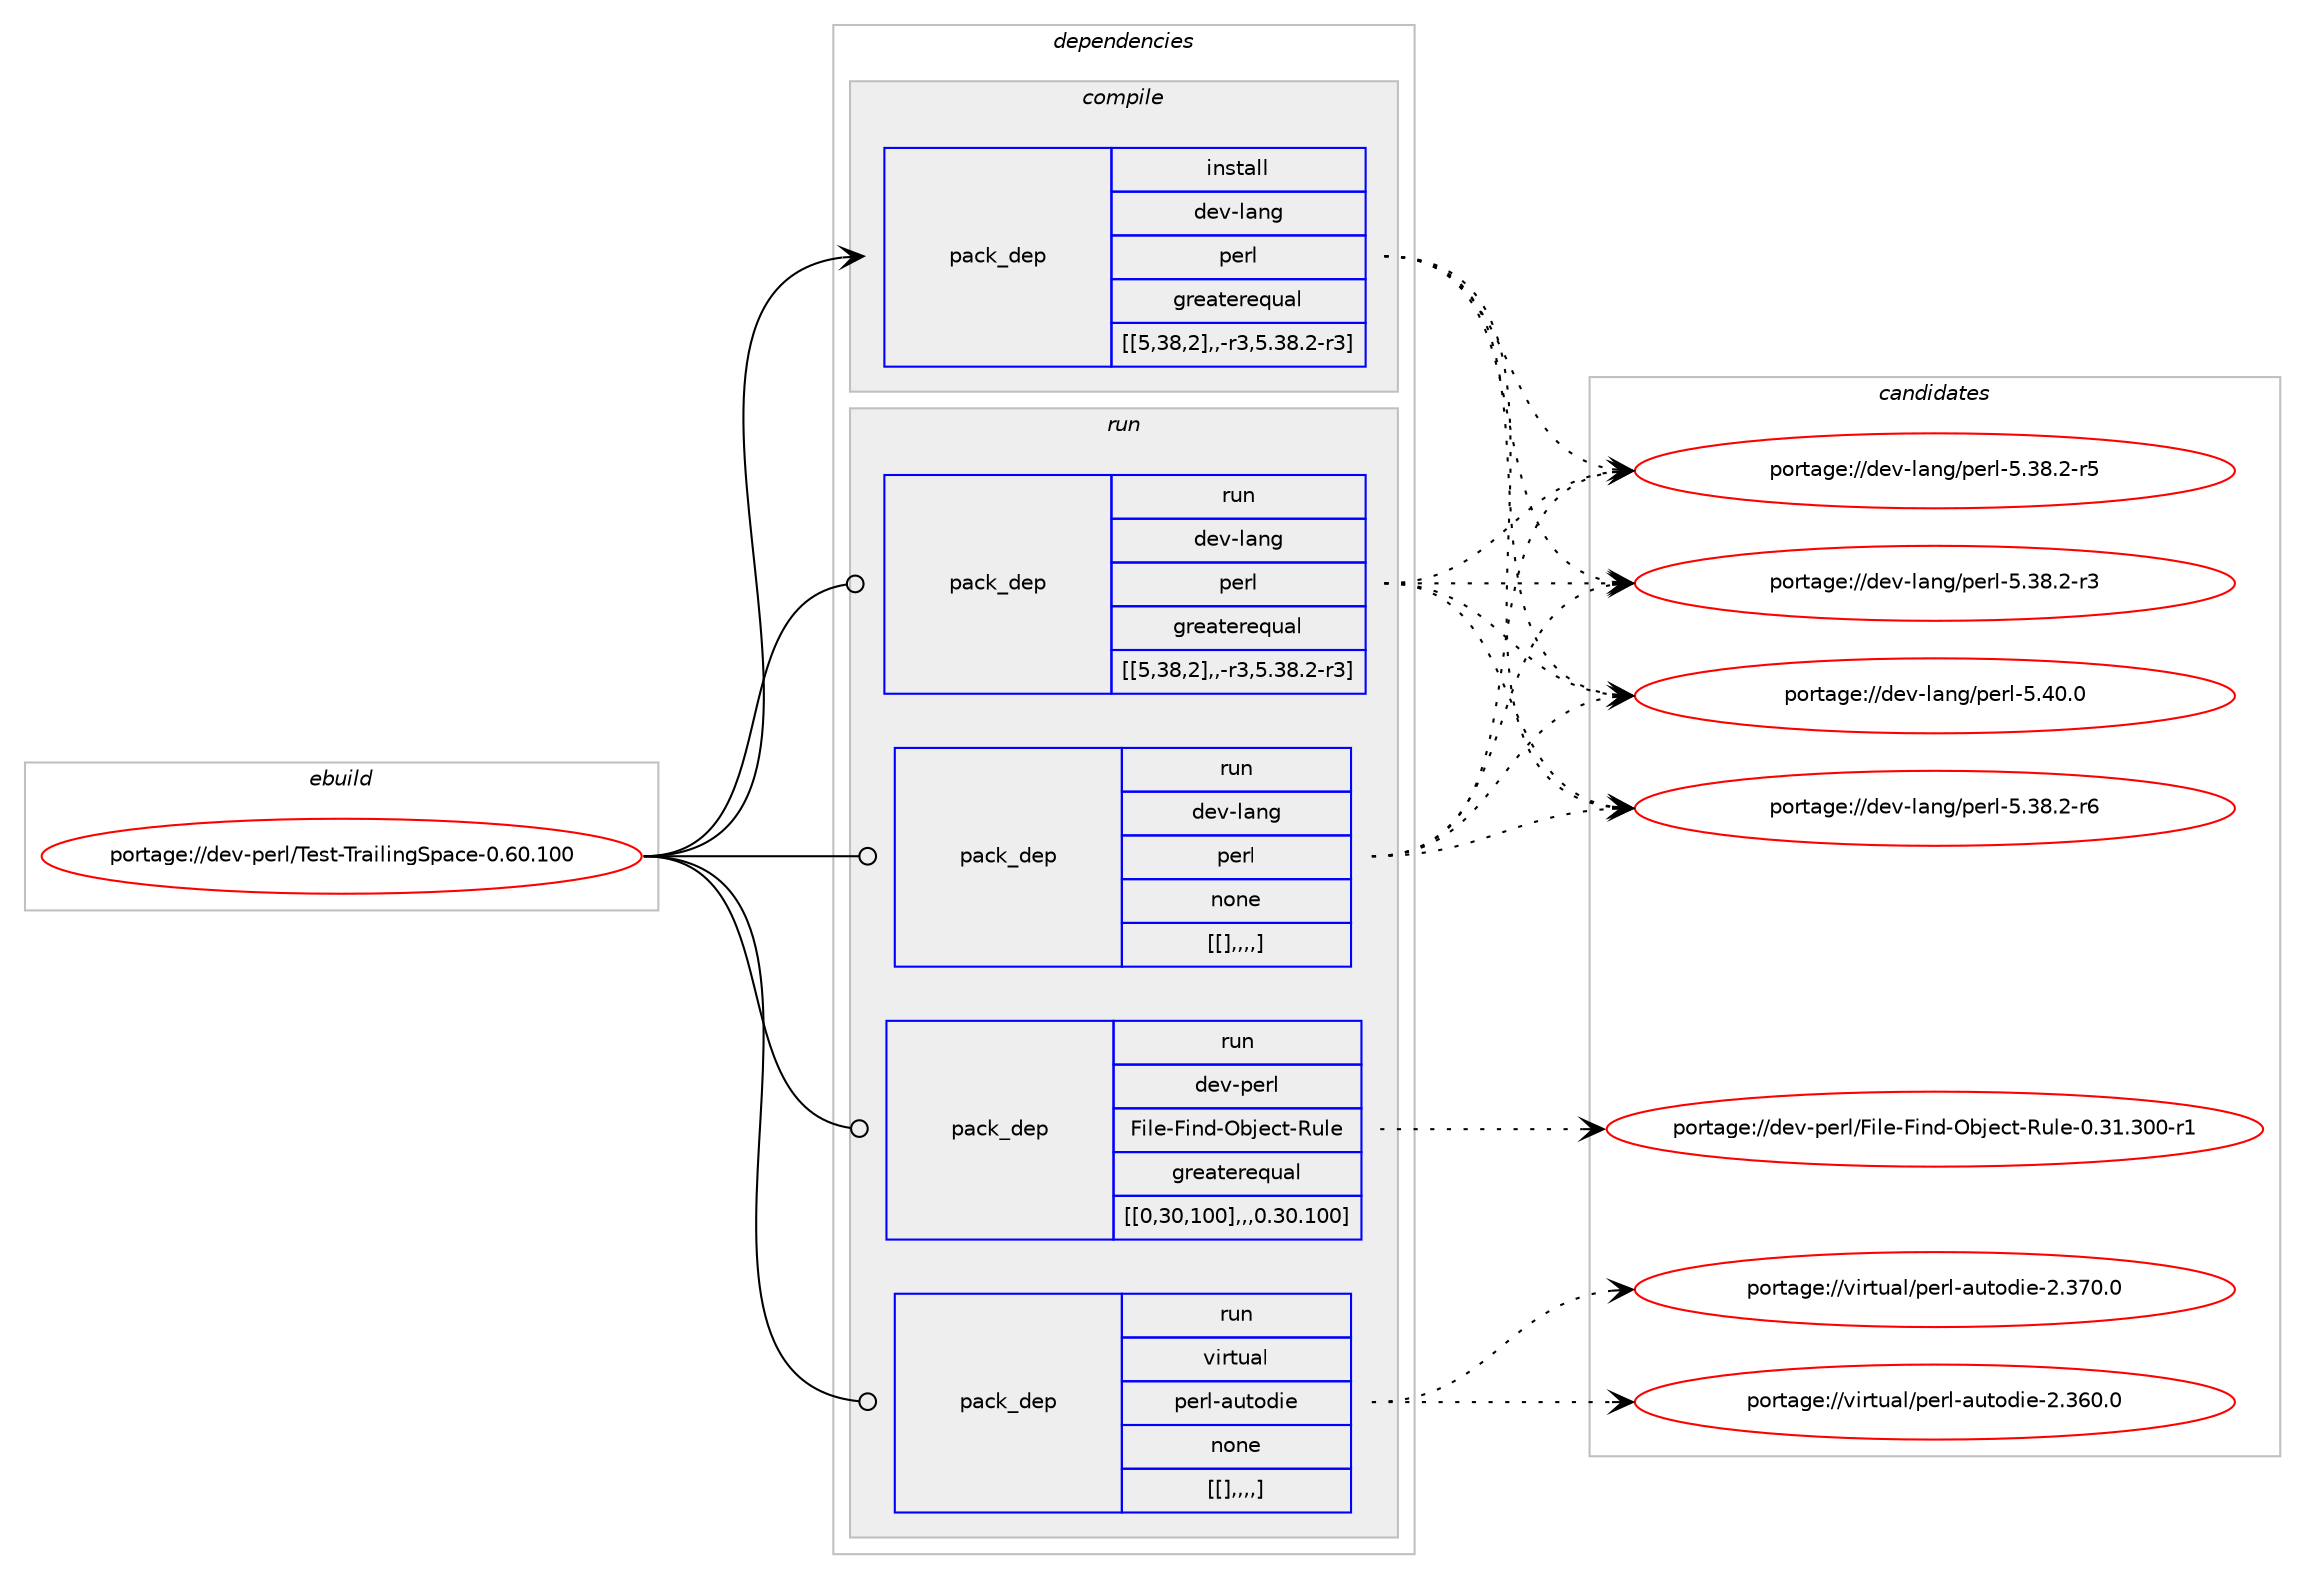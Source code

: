 digraph prolog {

# *************
# Graph options
# *************

newrank=true;
concentrate=true;
compound=true;
graph [rankdir=LR,fontname=Helvetica,fontsize=10,ranksep=1.5];#, ranksep=2.5, nodesep=0.2];
edge  [arrowhead=vee];
node  [fontname=Helvetica,fontsize=10];

# **********
# The ebuild
# **********

subgraph cluster_leftcol {
color=gray;
label=<<i>ebuild</i>>;
id [label="portage://dev-perl/Test-TrailingSpace-0.60.100", color=red, width=4, href="../dev-perl/Test-TrailingSpace-0.60.100.svg"];
}

# ****************
# The dependencies
# ****************

subgraph cluster_midcol {
color=gray;
label=<<i>dependencies</i>>;
subgraph cluster_compile {
fillcolor="#eeeeee";
style=filled;
label=<<i>compile</i>>;
subgraph pack109371 {
dependency142663 [label=<<TABLE BORDER="0" CELLBORDER="1" CELLSPACING="0" CELLPADDING="4" WIDTH="220"><TR><TD ROWSPAN="6" CELLPADDING="30">pack_dep</TD></TR><TR><TD WIDTH="110">install</TD></TR><TR><TD>dev-lang</TD></TR><TR><TD>perl</TD></TR><TR><TD>greaterequal</TD></TR><TR><TD>[[5,38,2],,-r3,5.38.2-r3]</TD></TR></TABLE>>, shape=none, color=blue];
}
id:e -> dependency142663:w [weight=20,style="solid",arrowhead="vee"];
}
subgraph cluster_compileandrun {
fillcolor="#eeeeee";
style=filled;
label=<<i>compile and run</i>>;
}
subgraph cluster_run {
fillcolor="#eeeeee";
style=filled;
label=<<i>run</i>>;
subgraph pack109382 {
dependency142669 [label=<<TABLE BORDER="0" CELLBORDER="1" CELLSPACING="0" CELLPADDING="4" WIDTH="220"><TR><TD ROWSPAN="6" CELLPADDING="30">pack_dep</TD></TR><TR><TD WIDTH="110">run</TD></TR><TR><TD>dev-lang</TD></TR><TR><TD>perl</TD></TR><TR><TD>greaterequal</TD></TR><TR><TD>[[5,38,2],,-r3,5.38.2-r3]</TD></TR></TABLE>>, shape=none, color=blue];
}
id:e -> dependency142669:w [weight=20,style="solid",arrowhead="odot"];
subgraph pack109384 {
dependency142675 [label=<<TABLE BORDER="0" CELLBORDER="1" CELLSPACING="0" CELLPADDING="4" WIDTH="220"><TR><TD ROWSPAN="6" CELLPADDING="30">pack_dep</TD></TR><TR><TD WIDTH="110">run</TD></TR><TR><TD>dev-lang</TD></TR><TR><TD>perl</TD></TR><TR><TD>none</TD></TR><TR><TD>[[],,,,]</TD></TR></TABLE>>, shape=none, color=blue];
}
id:e -> dependency142675:w [weight=20,style="solid",arrowhead="odot"];
subgraph pack109396 {
dependency142705 [label=<<TABLE BORDER="0" CELLBORDER="1" CELLSPACING="0" CELLPADDING="4" WIDTH="220"><TR><TD ROWSPAN="6" CELLPADDING="30">pack_dep</TD></TR><TR><TD WIDTH="110">run</TD></TR><TR><TD>dev-perl</TD></TR><TR><TD>File-Find-Object-Rule</TD></TR><TR><TD>greaterequal</TD></TR><TR><TD>[[0,30,100],,,0.30.100]</TD></TR></TABLE>>, shape=none, color=blue];
}
id:e -> dependency142705:w [weight=20,style="solid",arrowhead="odot"];
subgraph pack109417 {
dependency142716 [label=<<TABLE BORDER="0" CELLBORDER="1" CELLSPACING="0" CELLPADDING="4" WIDTH="220"><TR><TD ROWSPAN="6" CELLPADDING="30">pack_dep</TD></TR><TR><TD WIDTH="110">run</TD></TR><TR><TD>virtual</TD></TR><TR><TD>perl-autodie</TD></TR><TR><TD>none</TD></TR><TR><TD>[[],,,,]</TD></TR></TABLE>>, shape=none, color=blue];
}
id:e -> dependency142716:w [weight=20,style="solid",arrowhead="odot"];
}
}

# **************
# The candidates
# **************

subgraph cluster_choices {
rank=same;
color=gray;
label=<<i>candidates</i>>;

subgraph choice109351 {
color=black;
nodesep=1;
choice10010111845108971101034711210111410845534652484648 [label="portage://dev-lang/perl-5.40.0", color=red, width=4,href="../dev-lang/perl-5.40.0.svg"];
choice100101118451089711010347112101114108455346515646504511454 [label="portage://dev-lang/perl-5.38.2-r6", color=red, width=4,href="../dev-lang/perl-5.38.2-r6.svg"];
choice100101118451089711010347112101114108455346515646504511453 [label="portage://dev-lang/perl-5.38.2-r5", color=red, width=4,href="../dev-lang/perl-5.38.2-r5.svg"];
choice100101118451089711010347112101114108455346515646504511451 [label="portage://dev-lang/perl-5.38.2-r3", color=red, width=4,href="../dev-lang/perl-5.38.2-r3.svg"];
dependency142663:e -> choice10010111845108971101034711210111410845534652484648:w [style=dotted,weight="100"];
dependency142663:e -> choice100101118451089711010347112101114108455346515646504511454:w [style=dotted,weight="100"];
dependency142663:e -> choice100101118451089711010347112101114108455346515646504511453:w [style=dotted,weight="100"];
dependency142663:e -> choice100101118451089711010347112101114108455346515646504511451:w [style=dotted,weight="100"];
}
subgraph choice109359 {
color=black;
nodesep=1;
choice10010111845108971101034711210111410845534652484648 [label="portage://dev-lang/perl-5.40.0", color=red, width=4,href="../dev-lang/perl-5.40.0.svg"];
choice100101118451089711010347112101114108455346515646504511454 [label="portage://dev-lang/perl-5.38.2-r6", color=red, width=4,href="../dev-lang/perl-5.38.2-r6.svg"];
choice100101118451089711010347112101114108455346515646504511453 [label="portage://dev-lang/perl-5.38.2-r5", color=red, width=4,href="../dev-lang/perl-5.38.2-r5.svg"];
choice100101118451089711010347112101114108455346515646504511451 [label="portage://dev-lang/perl-5.38.2-r3", color=red, width=4,href="../dev-lang/perl-5.38.2-r3.svg"];
dependency142669:e -> choice10010111845108971101034711210111410845534652484648:w [style=dotted,weight="100"];
dependency142669:e -> choice100101118451089711010347112101114108455346515646504511454:w [style=dotted,weight="100"];
dependency142669:e -> choice100101118451089711010347112101114108455346515646504511453:w [style=dotted,weight="100"];
dependency142669:e -> choice100101118451089711010347112101114108455346515646504511451:w [style=dotted,weight="100"];
}
subgraph choice109374 {
color=black;
nodesep=1;
choice10010111845108971101034711210111410845534652484648 [label="portage://dev-lang/perl-5.40.0", color=red, width=4,href="../dev-lang/perl-5.40.0.svg"];
choice100101118451089711010347112101114108455346515646504511454 [label="portage://dev-lang/perl-5.38.2-r6", color=red, width=4,href="../dev-lang/perl-5.38.2-r6.svg"];
choice100101118451089711010347112101114108455346515646504511453 [label="portage://dev-lang/perl-5.38.2-r5", color=red, width=4,href="../dev-lang/perl-5.38.2-r5.svg"];
choice100101118451089711010347112101114108455346515646504511451 [label="portage://dev-lang/perl-5.38.2-r3", color=red, width=4,href="../dev-lang/perl-5.38.2-r3.svg"];
dependency142675:e -> choice10010111845108971101034711210111410845534652484648:w [style=dotted,weight="100"];
dependency142675:e -> choice100101118451089711010347112101114108455346515646504511454:w [style=dotted,weight="100"];
dependency142675:e -> choice100101118451089711010347112101114108455346515646504511453:w [style=dotted,weight="100"];
dependency142675:e -> choice100101118451089711010347112101114108455346515646504511451:w [style=dotted,weight="100"];
}
subgraph choice109399 {
color=black;
nodesep=1;
choice10010111845112101114108477010510810145701051101004579981061019911645821171081014548465149465148484511449 [label="portage://dev-perl/File-Find-Object-Rule-0.31.300-r1", color=red, width=4,href="../dev-perl/File-Find-Object-Rule-0.31.300-r1.svg"];
dependency142705:e -> choice10010111845112101114108477010510810145701051101004579981061019911645821171081014548465149465148484511449:w [style=dotted,weight="100"];
}
subgraph choice109402 {
color=black;
nodesep=1;
choice118105114116117971084711210111410845971171161111001051014550465155484648 [label="portage://virtual/perl-autodie-2.370.0", color=red, width=4,href="../virtual/perl-autodie-2.370.0.svg"];
choice118105114116117971084711210111410845971171161111001051014550465154484648 [label="portage://virtual/perl-autodie-2.360.0", color=red, width=4,href="../virtual/perl-autodie-2.360.0.svg"];
dependency142716:e -> choice118105114116117971084711210111410845971171161111001051014550465155484648:w [style=dotted,weight="100"];
dependency142716:e -> choice118105114116117971084711210111410845971171161111001051014550465154484648:w [style=dotted,weight="100"];
}
}

}
